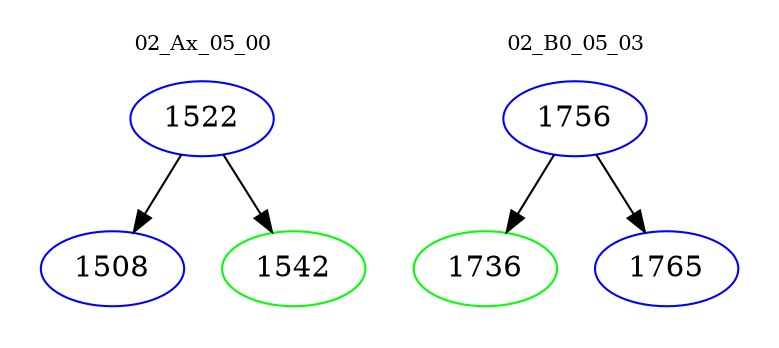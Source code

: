 digraph{
subgraph cluster_0 {
color = white
label = "02_Ax_05_00";
fontsize=10;
T0_1522 [label="1522", color="blue"]
T0_1522 -> T0_1508 [color="black"]
T0_1508 [label="1508", color="blue"]
T0_1522 -> T0_1542 [color="black"]
T0_1542 [label="1542", color="green"]
}
subgraph cluster_1 {
color = white
label = "02_B0_05_03";
fontsize=10;
T1_1756 [label="1756", color="blue"]
T1_1756 -> T1_1736 [color="black"]
T1_1736 [label="1736", color="green"]
T1_1756 -> T1_1765 [color="black"]
T1_1765 [label="1765", color="blue"]
}
}
